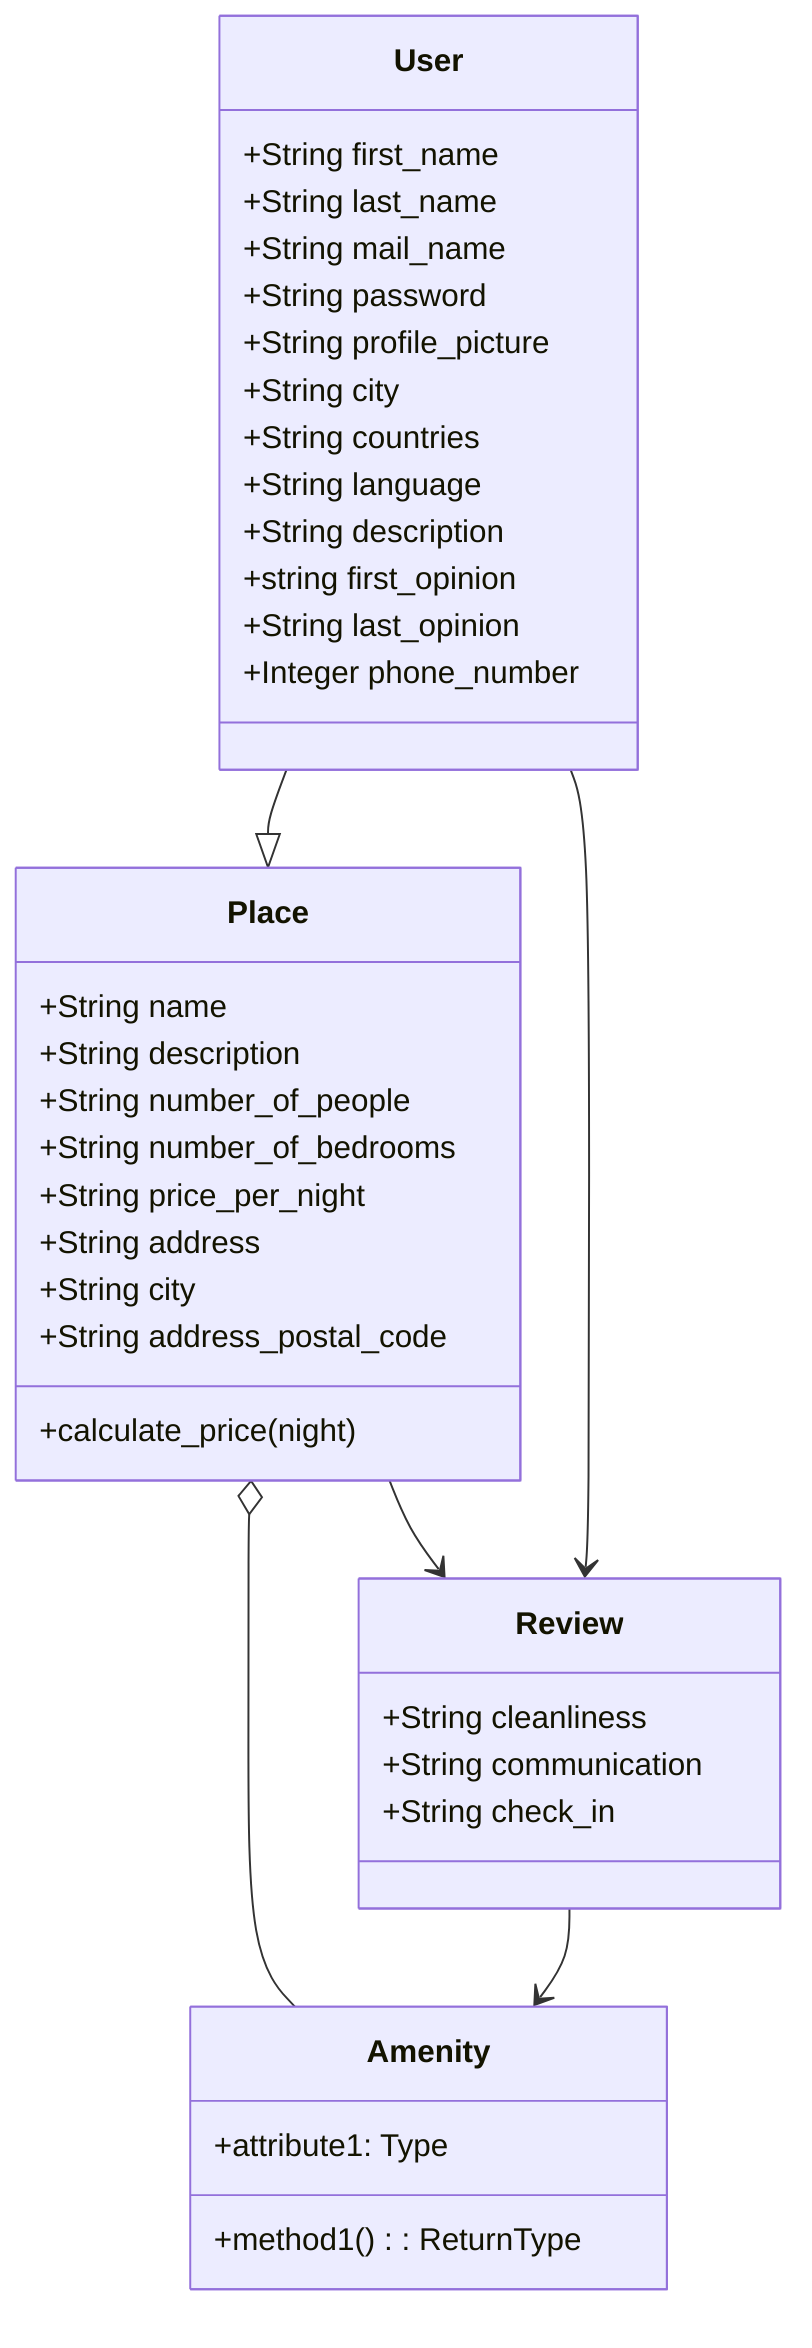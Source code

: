 classDiagram
class User {
    +String first_name
    +String last_name
    +String mail_name
    +String password
    +String profile_picture
    +String city
    +String countries
    +String language
    +String description
    +string first_opinion
    +String last_opinion
    +Integer phone_number
}
class Place {
    +String name
    +String description
    +String number_of_people
    +String number_of_bedrooms
    +String price_per_night
    +String address
    +String city
    +String address_postal_code

    +calculate_price(night)
}
class Review {
    +String cleanliness
    +String communication
    +String check_in
}
class Amenity {
    +attribute1: Type
    +method1(): ReturnType
}
User --|> Place 
User --> Review  
Place o--Amenity
Place --> Review 
Review --> Amenity